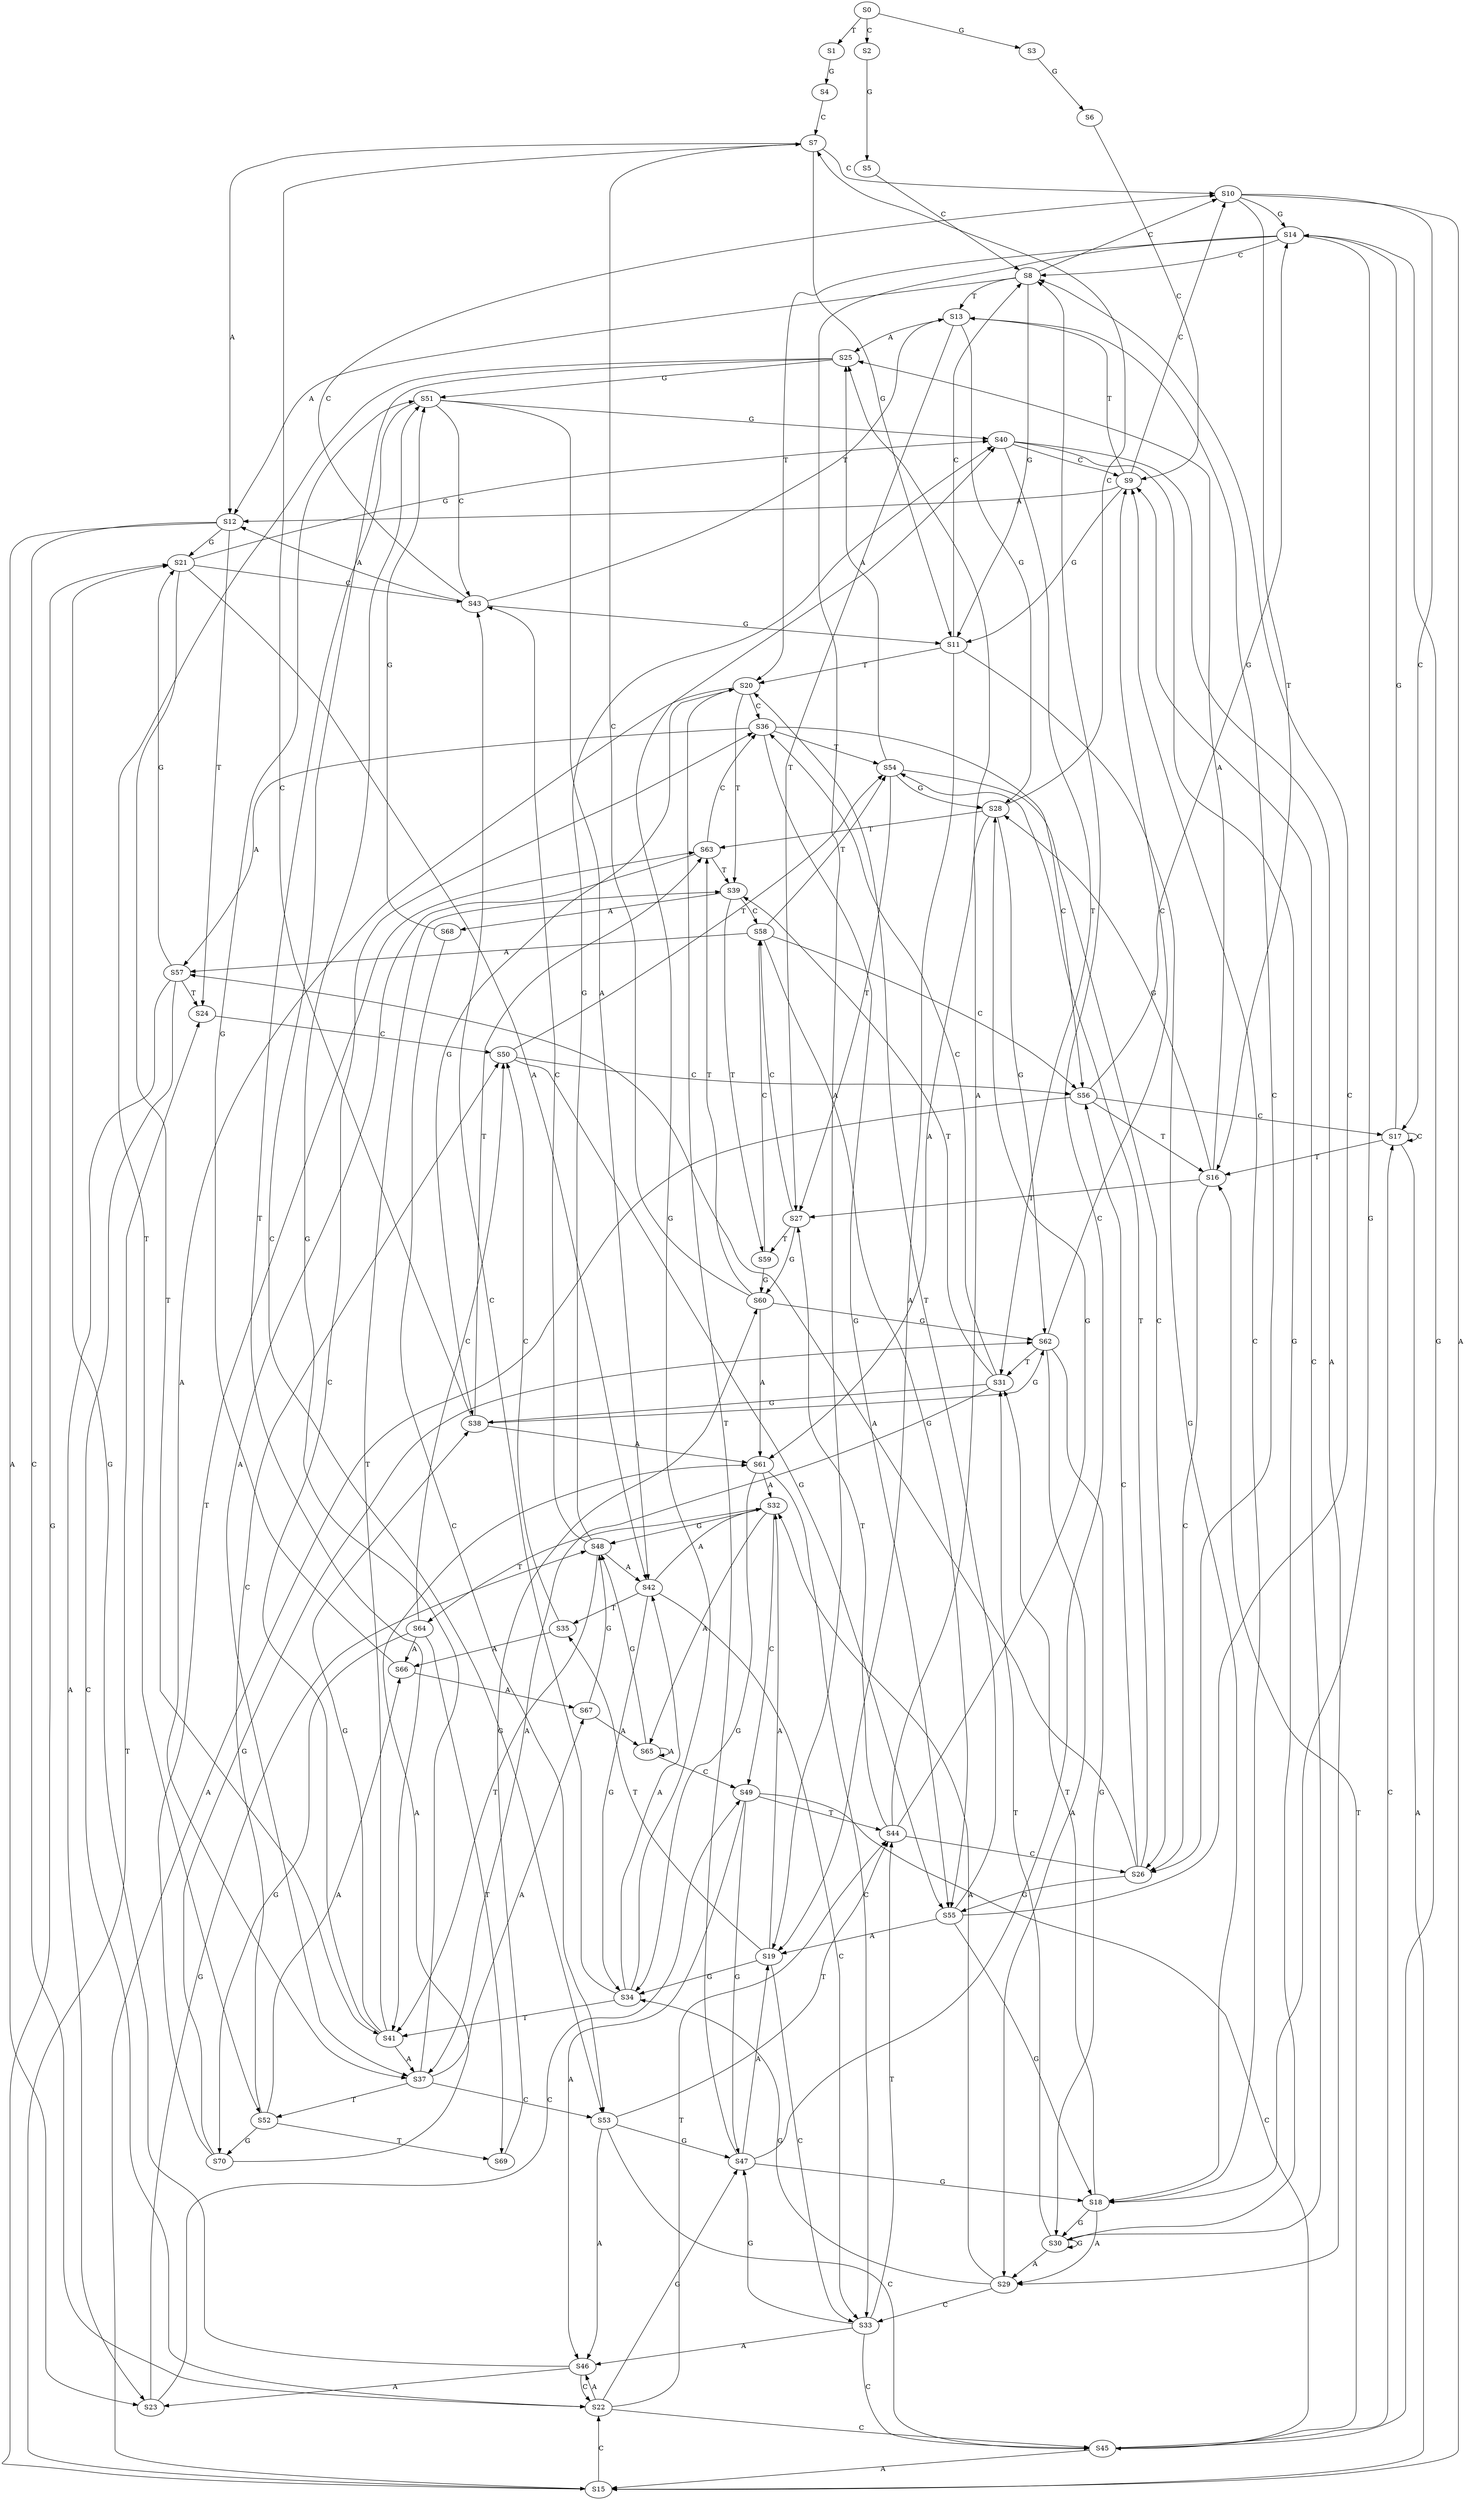 strict digraph  {
	S0 -> S1 [ label = T ];
	S0 -> S2 [ label = C ];
	S0 -> S3 [ label = G ];
	S1 -> S4 [ label = G ];
	S2 -> S5 [ label = G ];
	S3 -> S6 [ label = G ];
	S4 -> S7 [ label = C ];
	S5 -> S8 [ label = C ];
	S6 -> S9 [ label = C ];
	S7 -> S10 [ label = C ];
	S7 -> S11 [ label = G ];
	S7 -> S12 [ label = A ];
	S8 -> S11 [ label = G ];
	S8 -> S13 [ label = T ];
	S8 -> S10 [ label = C ];
	S8 -> S12 [ label = A ];
	S9 -> S13 [ label = T ];
	S9 -> S10 [ label = C ];
	S9 -> S12 [ label = A ];
	S9 -> S11 [ label = G ];
	S10 -> S14 [ label = G ];
	S10 -> S15 [ label = A ];
	S10 -> S16 [ label = T ];
	S10 -> S17 [ label = C ];
	S11 -> S18 [ label = G ];
	S11 -> S19 [ label = A ];
	S11 -> S20 [ label = T ];
	S11 -> S8 [ label = C ];
	S12 -> S21 [ label = G ];
	S12 -> S22 [ label = C ];
	S12 -> S23 [ label = A ];
	S12 -> S24 [ label = T ];
	S13 -> S25 [ label = A ];
	S13 -> S26 [ label = C ];
	S13 -> S27 [ label = T ];
	S13 -> S28 [ label = G ];
	S14 -> S19 [ label = A ];
	S14 -> S18 [ label = G ];
	S14 -> S20 [ label = T ];
	S14 -> S8 [ label = C ];
	S15 -> S21 [ label = G ];
	S15 -> S24 [ label = T ];
	S15 -> S22 [ label = C ];
	S16 -> S28 [ label = G ];
	S16 -> S26 [ label = C ];
	S16 -> S27 [ label = T ];
	S16 -> S25 [ label = A ];
	S17 -> S14 [ label = G ];
	S17 -> S17 [ label = C ];
	S17 -> S15 [ label = A ];
	S17 -> S16 [ label = T ];
	S18 -> S29 [ label = A ];
	S18 -> S30 [ label = G ];
	S18 -> S9 [ label = C ];
	S18 -> S31 [ label = T ];
	S19 -> S32 [ label = A ];
	S19 -> S33 [ label = C ];
	S19 -> S34 [ label = G ];
	S19 -> S35 [ label = T ];
	S20 -> S36 [ label = C ];
	S20 -> S37 [ label = A ];
	S20 -> S38 [ label = G ];
	S20 -> S39 [ label = T ];
	S21 -> S40 [ label = G ];
	S21 -> S41 [ label = T ];
	S21 -> S42 [ label = A ];
	S21 -> S43 [ label = C ];
	S22 -> S44 [ label = T ];
	S22 -> S45 [ label = C ];
	S22 -> S46 [ label = A ];
	S22 -> S47 [ label = G ];
	S23 -> S48 [ label = G ];
	S23 -> S49 [ label = C ];
	S24 -> S50 [ label = C ];
	S25 -> S51 [ label = G ];
	S25 -> S52 [ label = T ];
	S25 -> S53 [ label = C ];
	S26 -> S54 [ label = T ];
	S26 -> S55 [ label = G ];
	S26 -> S56 [ label = C ];
	S26 -> S57 [ label = A ];
	S27 -> S58 [ label = C ];
	S27 -> S59 [ label = T ];
	S27 -> S60 [ label = G ];
	S28 -> S61 [ label = A ];
	S28 -> S7 [ label = C ];
	S28 -> S62 [ label = G ];
	S28 -> S63 [ label = T ];
	S29 -> S32 [ label = A ];
	S29 -> S34 [ label = G ];
	S29 -> S33 [ label = C ];
	S30 -> S31 [ label = T ];
	S30 -> S9 [ label = C ];
	S30 -> S30 [ label = G ];
	S30 -> S29 [ label = A ];
	S31 -> S37 [ label = A ];
	S31 -> S36 [ label = C ];
	S31 -> S38 [ label = G ];
	S31 -> S39 [ label = T ];
	S32 -> S64 [ label = T ];
	S32 -> S49 [ label = C ];
	S32 -> S65 [ label = A ];
	S32 -> S48 [ label = G ];
	S33 -> S44 [ label = T ];
	S33 -> S47 [ label = G ];
	S33 -> S45 [ label = C ];
	S33 -> S46 [ label = A ];
	S34 -> S41 [ label = T ];
	S34 -> S40 [ label = G ];
	S34 -> S42 [ label = A ];
	S34 -> S43 [ label = C ];
	S35 -> S66 [ label = A ];
	S35 -> S50 [ label = C ];
	S36 -> S54 [ label = T ];
	S36 -> S55 [ label = G ];
	S36 -> S57 [ label = A ];
	S36 -> S56 [ label = C ];
	S37 -> S52 [ label = T ];
	S37 -> S51 [ label = G ];
	S37 -> S67 [ label = A ];
	S37 -> S53 [ label = C ];
	S38 -> S63 [ label = T ];
	S38 -> S62 [ label = G ];
	S38 -> S61 [ label = A ];
	S38 -> S7 [ label = C ];
	S39 -> S58 [ label = C ];
	S39 -> S68 [ label = A ];
	S39 -> S59 [ label = T ];
	S40 -> S29 [ label = A ];
	S40 -> S30 [ label = G ];
	S40 -> S31 [ label = T ];
	S40 -> S9 [ label = C ];
	S41 -> S37 [ label = A ];
	S41 -> S36 [ label = C ];
	S41 -> S38 [ label = G ];
	S41 -> S39 [ label = T ];
	S42 -> S32 [ label = A ];
	S42 -> S33 [ label = C ];
	S42 -> S35 [ label = T ];
	S42 -> S34 [ label = G ];
	S43 -> S10 [ label = C ];
	S43 -> S12 [ label = A ];
	S43 -> S11 [ label = G ];
	S43 -> S13 [ label = T ];
	S44 -> S25 [ label = A ];
	S44 -> S26 [ label = C ];
	S44 -> S27 [ label = T ];
	S44 -> S28 [ label = G ];
	S45 -> S17 [ label = C ];
	S45 -> S15 [ label = A ];
	S45 -> S16 [ label = T ];
	S45 -> S14 [ label = G ];
	S46 -> S21 [ label = G ];
	S46 -> S22 [ label = C ];
	S46 -> S23 [ label = A ];
	S47 -> S18 [ label = G ];
	S47 -> S19 [ label = A ];
	S47 -> S20 [ label = T ];
	S47 -> S8 [ label = C ];
	S48 -> S41 [ label = T ];
	S48 -> S42 [ label = A ];
	S48 -> S43 [ label = C ];
	S48 -> S40 [ label = G ];
	S49 -> S46 [ label = A ];
	S49 -> S45 [ label = C ];
	S49 -> S47 [ label = G ];
	S49 -> S44 [ label = T ];
	S50 -> S56 [ label = C ];
	S50 -> S55 [ label = G ];
	S50 -> S54 [ label = T ];
	S51 -> S41 [ label = T ];
	S51 -> S42 [ label = A ];
	S51 -> S43 [ label = C ];
	S51 -> S40 [ label = G ];
	S52 -> S50 [ label = C ];
	S52 -> S66 [ label = A ];
	S52 -> S69 [ label = T ];
	S52 -> S70 [ label = G ];
	S53 -> S47 [ label = G ];
	S53 -> S44 [ label = T ];
	S53 -> S45 [ label = C ];
	S53 -> S46 [ label = A ];
	S54 -> S28 [ label = G ];
	S54 -> S26 [ label = C ];
	S54 -> S25 [ label = A ];
	S54 -> S27 [ label = T ];
	S55 -> S18 [ label = G ];
	S55 -> S20 [ label = T ];
	S55 -> S8 [ label = C ];
	S55 -> S19 [ label = A ];
	S56 -> S17 [ label = C ];
	S56 -> S15 [ label = A ];
	S56 -> S16 [ label = T ];
	S56 -> S14 [ label = G ];
	S57 -> S24 [ label = T ];
	S57 -> S22 [ label = C ];
	S57 -> S23 [ label = A ];
	S57 -> S21 [ label = G ];
	S58 -> S57 [ label = A ];
	S58 -> S56 [ label = C ];
	S58 -> S55 [ label = G ];
	S58 -> S54 [ label = T ];
	S59 -> S60 [ label = G ];
	S59 -> S58 [ label = C ];
	S60 -> S62 [ label = G ];
	S60 -> S7 [ label = C ];
	S60 -> S63 [ label = T ];
	S60 -> S61 [ label = A ];
	S61 -> S34 [ label = G ];
	S61 -> S33 [ label = C ];
	S61 -> S32 [ label = A ];
	S62 -> S30 [ label = G ];
	S62 -> S9 [ label = C ];
	S62 -> S29 [ label = A ];
	S62 -> S31 [ label = T ];
	S63 -> S36 [ label = C ];
	S63 -> S39 [ label = T ];
	S63 -> S37 [ label = A ];
	S64 -> S66 [ label = A ];
	S64 -> S50 [ label = C ];
	S64 -> S70 [ label = G ];
	S64 -> S69 [ label = T ];
	S65 -> S48 [ label = G ];
	S65 -> S49 [ label = C ];
	S65 -> S65 [ label = A ];
	S66 -> S51 [ label = G ];
	S66 -> S67 [ label = A ];
	S67 -> S48 [ label = G ];
	S67 -> S65 [ label = A ];
	S68 -> S53 [ label = C ];
	S68 -> S51 [ label = G ];
	S69 -> S60 [ label = G ];
	S70 -> S62 [ label = G ];
	S70 -> S61 [ label = A ];
	S70 -> S63 [ label = T ];
}
